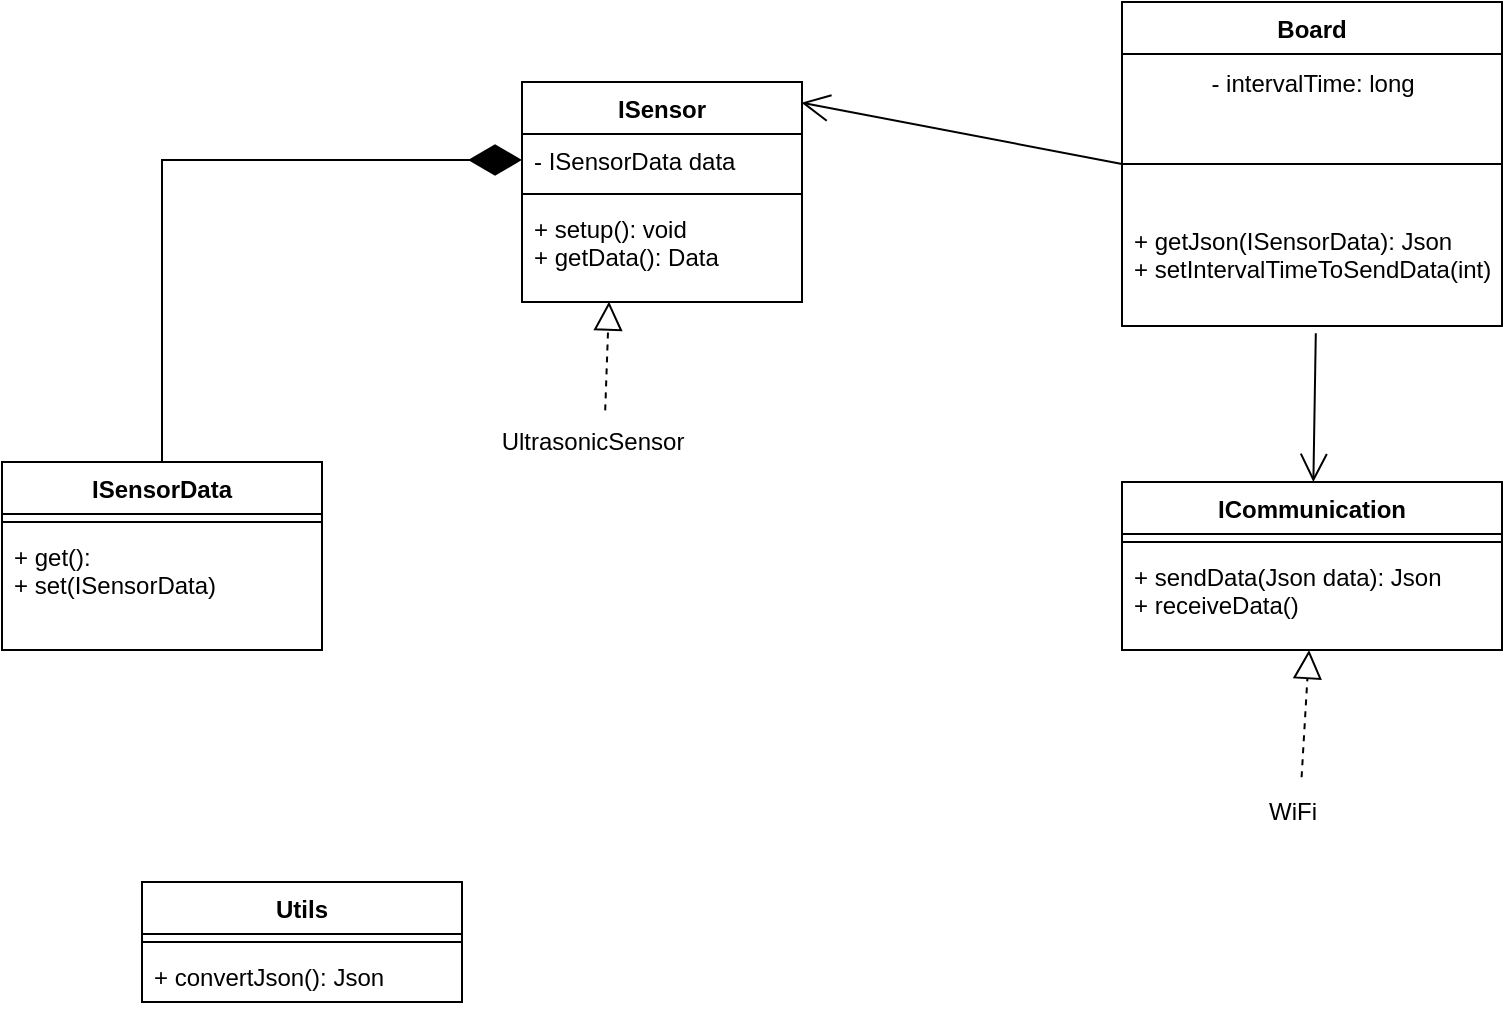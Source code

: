 <mxfile version="20.0.4" type="github"><diagram id="6ewzRPqu7HaqxMp7mLn1" name="Page-1"><mxGraphModel dx="976" dy="619" grid="1" gridSize="10" guides="1" tooltips="1" connect="1" arrows="1" fold="1" page="1" pageScale="1" pageWidth="850" pageHeight="1100" math="0" shadow="0"><root><mxCell id="0"/><mxCell id="1" parent="0"/><mxCell id="RpFD3w7T1V612stTF-p5-2" value="UltrasonicSensor" style="text;html=1;align=center;verticalAlign=middle;resizable=0;points=[];autosize=1;strokeColor=none;fillColor=none;" vertex="1" parent="1"><mxGeometry x="280" y="275" width="110" height="30" as="geometry"/></mxCell><mxCell id="RpFD3w7T1V612stTF-p5-7" value="ISensor" style="swimlane;fontStyle=1;align=center;verticalAlign=top;childLayout=stackLayout;horizontal=1;startSize=26;horizontalStack=0;resizeParent=1;resizeParentMax=0;resizeLast=0;collapsible=1;marginBottom=0;" vertex="1" parent="1"><mxGeometry x="300" y="110" width="140" height="110" as="geometry"/></mxCell><mxCell id="RpFD3w7T1V612stTF-p5-8" value="- ISensorData data" style="text;strokeColor=none;fillColor=none;align=left;verticalAlign=top;spacingLeft=4;spacingRight=4;overflow=hidden;rotatable=0;points=[[0,0.5],[1,0.5]];portConstraint=eastwest;" vertex="1" parent="RpFD3w7T1V612stTF-p5-7"><mxGeometry y="26" width="140" height="26" as="geometry"/></mxCell><mxCell id="RpFD3w7T1V612stTF-p5-9" value="" style="line;strokeWidth=1;fillColor=none;align=left;verticalAlign=middle;spacingTop=-1;spacingLeft=3;spacingRight=3;rotatable=0;labelPosition=right;points=[];portConstraint=eastwest;" vertex="1" parent="RpFD3w7T1V612stTF-p5-7"><mxGeometry y="52" width="140" height="8" as="geometry"/></mxCell><mxCell id="RpFD3w7T1V612stTF-p5-10" value="+ setup(): void&#10;+ getData(): Data" style="text;strokeColor=none;fillColor=none;align=left;verticalAlign=top;spacingLeft=4;spacingRight=4;overflow=hidden;rotatable=0;points=[[0,0.5],[1,0.5]];portConstraint=eastwest;" vertex="1" parent="RpFD3w7T1V612stTF-p5-7"><mxGeometry y="60" width="140" height="50" as="geometry"/></mxCell><mxCell id="RpFD3w7T1V612stTF-p5-11" value="ICommunication" style="swimlane;fontStyle=1;align=center;verticalAlign=top;childLayout=stackLayout;horizontal=1;startSize=26;horizontalStack=0;resizeParent=1;resizeParentMax=0;resizeLast=0;collapsible=1;marginBottom=0;" vertex="1" parent="1"><mxGeometry x="600" y="310" width="190" height="84" as="geometry"/></mxCell><mxCell id="RpFD3w7T1V612stTF-p5-13" value="" style="line;strokeWidth=1;fillColor=none;align=left;verticalAlign=middle;spacingTop=-1;spacingLeft=3;spacingRight=3;rotatable=0;labelPosition=right;points=[];portConstraint=eastwest;" vertex="1" parent="RpFD3w7T1V612stTF-p5-11"><mxGeometry y="26" width="190" height="8" as="geometry"/></mxCell><mxCell id="RpFD3w7T1V612stTF-p5-14" value="+ sendData(Json data): Json&#10;+ receiveData()" style="text;strokeColor=none;fillColor=none;align=left;verticalAlign=top;spacingLeft=4;spacingRight=4;overflow=hidden;rotatable=0;points=[[0,0.5],[1,0.5]];portConstraint=eastwest;" vertex="1" parent="RpFD3w7T1V612stTF-p5-11"><mxGeometry y="34" width="190" height="50" as="geometry"/></mxCell><mxCell id="RpFD3w7T1V612stTF-p5-15" value="WiFi" style="text;html=1;align=center;verticalAlign=middle;resizable=0;points=[];autosize=1;strokeColor=none;fillColor=none;" vertex="1" parent="1"><mxGeometry x="660" y="460" width="50" height="30" as="geometry"/></mxCell><mxCell id="RpFD3w7T1V612stTF-p5-16" value="" style="endArrow=block;dashed=1;endFill=0;endSize=12;html=1;rounded=0;exitX=0.56;exitY=-0.027;exitDx=0;exitDy=0;exitPerimeter=0;entryX=0.311;entryY=0.996;entryDx=0;entryDy=0;entryPerimeter=0;" edge="1" parent="1" source="RpFD3w7T1V612stTF-p5-2" target="RpFD3w7T1V612stTF-p5-10"><mxGeometry width="160" relative="1" as="geometry"><mxPoint x="520" y="320" as="sourcePoint"/><mxPoint x="680" y="320" as="targetPoint"/></mxGeometry></mxCell><mxCell id="RpFD3w7T1V612stTF-p5-21" value="" style="endArrow=block;dashed=1;endFill=0;endSize=12;html=1;rounded=0;exitX=0.596;exitY=-0.08;exitDx=0;exitDy=0;exitPerimeter=0;" edge="1" parent="1" source="RpFD3w7T1V612stTF-p5-15" target="RpFD3w7T1V612stTF-p5-14"><mxGeometry width="160" relative="1" as="geometry"><mxPoint x="495" y="550" as="sourcePoint"/><mxPoint x="655" y="550" as="targetPoint"/></mxGeometry></mxCell><mxCell id="RpFD3w7T1V612stTF-p5-23" value="ISensorData" style="swimlane;fontStyle=1;align=center;verticalAlign=top;childLayout=stackLayout;horizontal=1;startSize=26;horizontalStack=0;resizeParent=1;resizeParentMax=0;resizeLast=0;collapsible=1;marginBottom=0;" vertex="1" parent="1"><mxGeometry x="40" y="300" width="160" height="94" as="geometry"/></mxCell><mxCell id="RpFD3w7T1V612stTF-p5-25" value="" style="line;strokeWidth=1;fillColor=none;align=left;verticalAlign=middle;spacingTop=-1;spacingLeft=3;spacingRight=3;rotatable=0;labelPosition=right;points=[];portConstraint=eastwest;" vertex="1" parent="RpFD3w7T1V612stTF-p5-23"><mxGeometry y="26" width="160" height="8" as="geometry"/></mxCell><mxCell id="RpFD3w7T1V612stTF-p5-26" value="+ get():&#10;+ set(ISensorData) " style="text;strokeColor=none;fillColor=none;align=left;verticalAlign=top;spacingLeft=4;spacingRight=4;overflow=hidden;rotatable=0;points=[[0,0.5],[1,0.5]];portConstraint=eastwest;" vertex="1" parent="RpFD3w7T1V612stTF-p5-23"><mxGeometry y="34" width="160" height="60" as="geometry"/></mxCell><mxCell id="RpFD3w7T1V612stTF-p5-27" value="" style="endArrow=diamondThin;endFill=1;endSize=24;html=1;rounded=0;exitX=0.5;exitY=0;exitDx=0;exitDy=0;entryX=0;entryY=0.5;entryDx=0;entryDy=0;" edge="1" parent="1" source="RpFD3w7T1V612stTF-p5-23" target="RpFD3w7T1V612stTF-p5-8"><mxGeometry width="160" relative="1" as="geometry"><mxPoint x="410" y="320" as="sourcePoint"/><mxPoint x="570" y="320" as="targetPoint"/><Array as="points"><mxPoint x="120" y="149"/></Array></mxGeometry></mxCell><mxCell id="RpFD3w7T1V612stTF-p5-28" value="Board" style="swimlane;fontStyle=1;align=center;verticalAlign=top;childLayout=stackLayout;horizontal=1;startSize=26;horizontalStack=0;resizeParent=1;resizeParentMax=0;resizeLast=0;collapsible=1;marginBottom=0;" vertex="1" parent="1"><mxGeometry x="600" y="70" width="190" height="162" as="geometry"/></mxCell><mxCell id="RpFD3w7T1V612stTF-p5-38" value="- intervalTime: long" style="text;html=1;align=center;verticalAlign=middle;resizable=0;points=[];autosize=1;strokeColor=none;fillColor=none;" vertex="1" parent="RpFD3w7T1V612stTF-p5-28"><mxGeometry y="26" width="190" height="30" as="geometry"/></mxCell><mxCell id="RpFD3w7T1V612stTF-p5-30" value="" style="line;strokeWidth=1;fillColor=none;align=left;verticalAlign=middle;spacingTop=-1;spacingLeft=3;spacingRight=3;rotatable=0;labelPosition=right;points=[];portConstraint=eastwest;" vertex="1" parent="RpFD3w7T1V612stTF-p5-28"><mxGeometry y="56" width="190" height="50" as="geometry"/></mxCell><mxCell id="RpFD3w7T1V612stTF-p5-31" value="+ getJson(ISensorData): Json &#10;+ setIntervalTimeToSendData(int): void&#10;" style="text;strokeColor=none;fillColor=none;align=left;verticalAlign=top;spacingLeft=4;spacingRight=4;overflow=hidden;rotatable=0;points=[[0,0.5],[1,0.5]];portConstraint=eastwest;" vertex="1" parent="RpFD3w7T1V612stTF-p5-28"><mxGeometry y="106" width="190" height="56" as="geometry"/></mxCell><mxCell id="RpFD3w7T1V612stTF-p5-32" value="" style="endArrow=open;endFill=1;endSize=12;html=1;rounded=0;exitX=0;exitY=0.5;exitDx=0;exitDy=0;entryX=0.998;entryY=0.094;entryDx=0;entryDy=0;entryPerimeter=0;" edge="1" parent="1" source="RpFD3w7T1V612stTF-p5-28" target="RpFD3w7T1V612stTF-p5-7"><mxGeometry width="160" relative="1" as="geometry"><mxPoint x="380" y="320" as="sourcePoint"/><mxPoint x="540" y="320" as="targetPoint"/></mxGeometry></mxCell><mxCell id="RpFD3w7T1V612stTF-p5-33" value="" style="endArrow=open;endFill=1;endSize=12;html=1;rounded=0;exitX=0.51;exitY=1.064;exitDx=0;exitDy=0;exitPerimeter=0;" edge="1" parent="1" source="RpFD3w7T1V612stTF-p5-31" target="RpFD3w7T1V612stTF-p5-11"><mxGeometry width="160" relative="1" as="geometry"><mxPoint x="380" y="320" as="sourcePoint"/><mxPoint x="540" y="320" as="targetPoint"/></mxGeometry></mxCell><mxCell id="RpFD3w7T1V612stTF-p5-39" value="Utils" style="swimlane;fontStyle=1;align=center;verticalAlign=top;childLayout=stackLayout;horizontal=1;startSize=26;horizontalStack=0;resizeParent=1;resizeParentMax=0;resizeLast=0;collapsible=1;marginBottom=0;" vertex="1" parent="1"><mxGeometry x="110" y="510" width="160" height="60" as="geometry"/></mxCell><mxCell id="RpFD3w7T1V612stTF-p5-41" value="" style="line;strokeWidth=1;fillColor=none;align=left;verticalAlign=middle;spacingTop=-1;spacingLeft=3;spacingRight=3;rotatable=0;labelPosition=right;points=[];portConstraint=eastwest;" vertex="1" parent="RpFD3w7T1V612stTF-p5-39"><mxGeometry y="26" width="160" height="8" as="geometry"/></mxCell><mxCell id="RpFD3w7T1V612stTF-p5-42" value="+ convertJson(): Json" style="text;strokeColor=none;fillColor=none;align=left;verticalAlign=top;spacingLeft=4;spacingRight=4;overflow=hidden;rotatable=0;points=[[0,0.5],[1,0.5]];portConstraint=eastwest;" vertex="1" parent="RpFD3w7T1V612stTF-p5-39"><mxGeometry y="34" width="160" height="26" as="geometry"/></mxCell></root></mxGraphModel></diagram></mxfile>